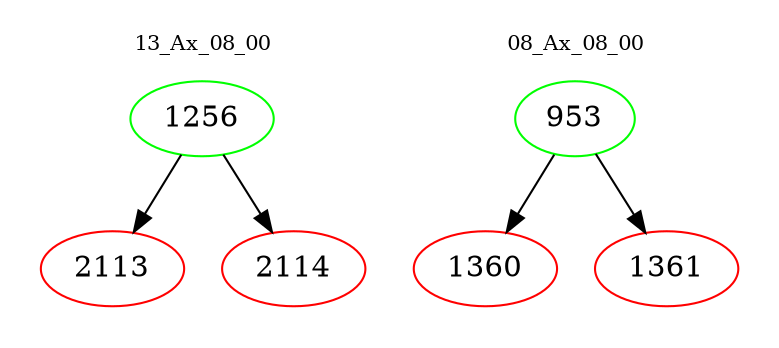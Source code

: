 digraph{
subgraph cluster_0 {
color = white
label = "13_Ax_08_00";
fontsize=10;
T0_1256 [label="1256", color="green"]
T0_1256 -> T0_2113 [color="black"]
T0_2113 [label="2113", color="red"]
T0_1256 -> T0_2114 [color="black"]
T0_2114 [label="2114", color="red"]
}
subgraph cluster_1 {
color = white
label = "08_Ax_08_00";
fontsize=10;
T1_953 [label="953", color="green"]
T1_953 -> T1_1360 [color="black"]
T1_1360 [label="1360", color="red"]
T1_953 -> T1_1361 [color="black"]
T1_1361 [label="1361", color="red"]
}
}
